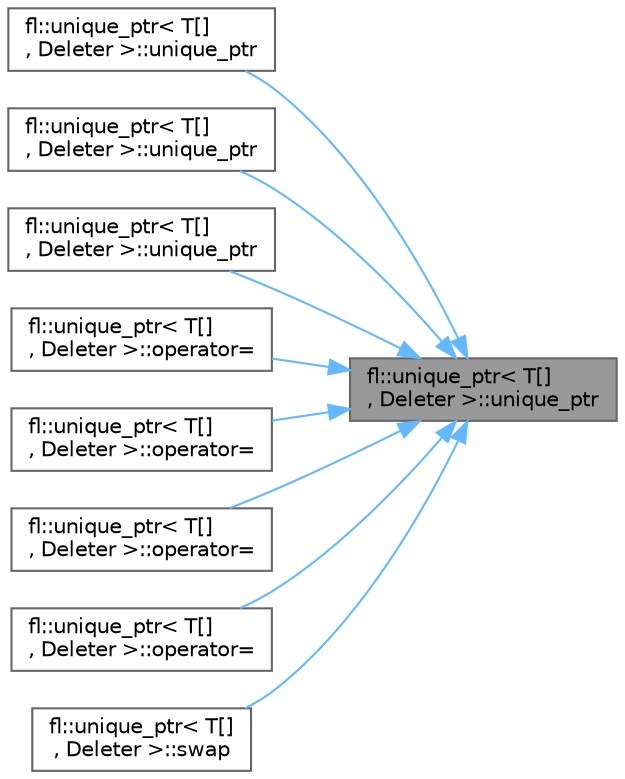 digraph "fl::unique_ptr&lt; T[], Deleter &gt;::unique_ptr"
{
 // INTERACTIVE_SVG=YES
 // LATEX_PDF_SIZE
  bgcolor="transparent";
  edge [fontname=Helvetica,fontsize=10,labelfontname=Helvetica,labelfontsize=10];
  node [fontname=Helvetica,fontsize=10,shape=box,height=0.2,width=0.4];
  rankdir="RL";
  Node1 [id="Node000001",label="fl::unique_ptr\< T[]\l, Deleter \>::unique_ptr",height=0.2,width=0.4,color="gray40", fillcolor="grey60", style="filled", fontcolor="black",tooltip=" "];
  Node1 -> Node2 [id="edge1_Node000001_Node000002",dir="back",color="steelblue1",style="solid",tooltip=" "];
  Node2 [id="Node000002",label="fl::unique_ptr\< T[]\l, Deleter \>::unique_ptr",height=0.2,width=0.4,color="grey40", fillcolor="white", style="filled",URL="$df/dcd/classfl_1_1unique__ptr_3_01_t_0f_0e_00_01_deleter_01_4_a8b13c27fbae4d41a3d4d55701427230c.html#a8b13c27fbae4d41a3d4d55701427230c",tooltip=" "];
  Node1 -> Node3 [id="edge2_Node000001_Node000003",dir="back",color="steelblue1",style="solid",tooltip=" "];
  Node3 [id="Node000003",label="fl::unique_ptr\< T[]\l, Deleter \>::unique_ptr",height=0.2,width=0.4,color="grey40", fillcolor="white", style="filled",URL="$df/dcd/classfl_1_1unique__ptr_3_01_t_0f_0e_00_01_deleter_01_4_a319fe42e2affc2e7b4e2cd6254da5b3b.html#a319fe42e2affc2e7b4e2cd6254da5b3b",tooltip=" "];
  Node1 -> Node4 [id="edge3_Node000001_Node000004",dir="back",color="steelblue1",style="solid",tooltip=" "];
  Node4 [id="Node000004",label="fl::unique_ptr\< T[]\l, Deleter \>::unique_ptr",height=0.2,width=0.4,color="grey40", fillcolor="white", style="filled",URL="$df/dcd/classfl_1_1unique__ptr_3_01_t_0f_0e_00_01_deleter_01_4_a850f48fc561cfd002e35bd06d9e162f4.html#a850f48fc561cfd002e35bd06d9e162f4",tooltip=" "];
  Node1 -> Node5 [id="edge4_Node000001_Node000005",dir="back",color="steelblue1",style="solid",tooltip=" "];
  Node5 [id="Node000005",label="fl::unique_ptr\< T[]\l, Deleter \>::operator=",height=0.2,width=0.4,color="grey40", fillcolor="white", style="filled",URL="$df/dcd/classfl_1_1unique__ptr_3_01_t_0f_0e_00_01_deleter_01_4_aa61516b04614fc9864a89f0d4dc91828.html#aa61516b04614fc9864a89f0d4dc91828",tooltip=" "];
  Node1 -> Node6 [id="edge5_Node000001_Node000006",dir="back",color="steelblue1",style="solid",tooltip=" "];
  Node6 [id="Node000006",label="fl::unique_ptr\< T[]\l, Deleter \>::operator=",height=0.2,width=0.4,color="grey40", fillcolor="white", style="filled",URL="$df/dcd/classfl_1_1unique__ptr_3_01_t_0f_0e_00_01_deleter_01_4_a5aa6dc36ec3871f0c5217db6790f5939.html#a5aa6dc36ec3871f0c5217db6790f5939",tooltip=" "];
  Node1 -> Node7 [id="edge6_Node000001_Node000007",dir="back",color="steelblue1",style="solid",tooltip=" "];
  Node7 [id="Node000007",label="fl::unique_ptr\< T[]\l, Deleter \>::operator=",height=0.2,width=0.4,color="grey40", fillcolor="white", style="filled",URL="$df/dcd/classfl_1_1unique__ptr_3_01_t_0f_0e_00_01_deleter_01_4_a3f1b78043bdca3e0fa7cd926a92d8a1e.html#a3f1b78043bdca3e0fa7cd926a92d8a1e",tooltip=" "];
  Node1 -> Node8 [id="edge7_Node000001_Node000008",dir="back",color="steelblue1",style="solid",tooltip=" "];
  Node8 [id="Node000008",label="fl::unique_ptr\< T[]\l, Deleter \>::operator=",height=0.2,width=0.4,color="grey40", fillcolor="white", style="filled",URL="$df/dcd/classfl_1_1unique__ptr_3_01_t_0f_0e_00_01_deleter_01_4_ab3b74a947a2dc087a30d746025b972b4.html#ab3b74a947a2dc087a30d746025b972b4",tooltip=" "];
  Node1 -> Node9 [id="edge8_Node000001_Node000009",dir="back",color="steelblue1",style="solid",tooltip=" "];
  Node9 [id="Node000009",label="fl::unique_ptr\< T[]\l, Deleter \>::swap",height=0.2,width=0.4,color="grey40", fillcolor="white", style="filled",URL="$df/dcd/classfl_1_1unique__ptr_3_01_t_0f_0e_00_01_deleter_01_4_a0dea4a5b6cb34b1dce61077fd1935354.html#a0dea4a5b6cb34b1dce61077fd1935354",tooltip=" "];
}
